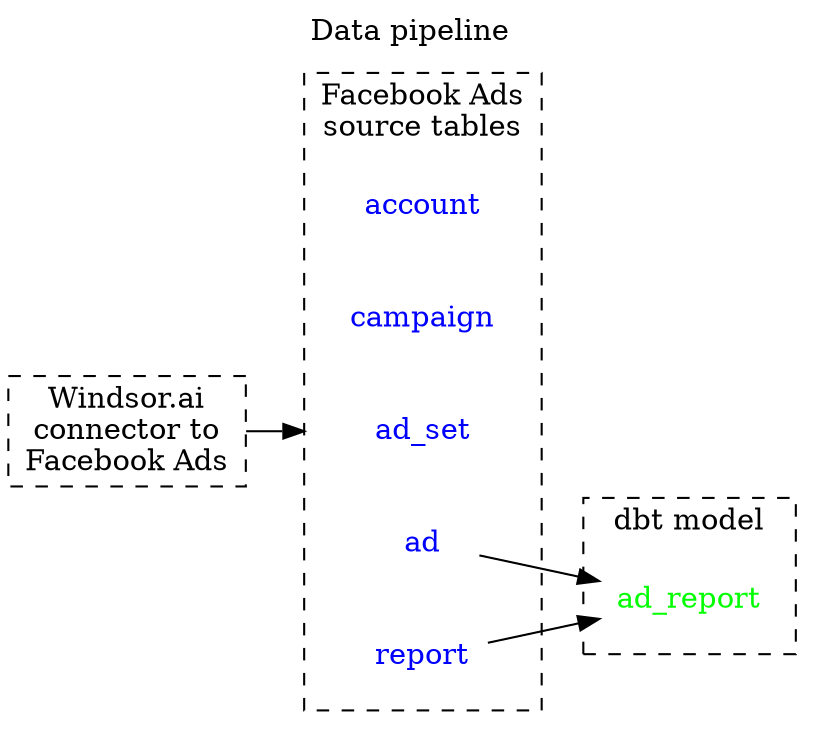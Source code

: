 # cd ~/Documents/Visuals/Windsor.ai/erp
# dot dbt_flow.gv -Tsvg -o dbt_flow.svg

digraph {
    labelloc=t;
    label="Data pipeline"
    rankdir=LR
    node[shape=none]
    compound=true
    
    Windsor  [label="Windsor.ai\nconnector to\nFacebook Ads" shape=rect style="dashed"]
    
    subgraph cluster_0 {
        style="dashed"
        label = "Facebook Ads\nsource tables"
        account [fontcolor=blue]
        campaign[fontcolor=blue]
        ad_set  [fontcolor=blue]
        ad      [fontcolor=blue]
        report  [fontcolor=blue]
    }
    
    subgraph cluster_1 {
        style="dashed"
        label = "dbt model"
        ad_report [fontcolor=green]
    }
    
    Windsor -> ad_set[lhead=cluster_0]
    
    ad     -> ad_report
    report -> ad_report
}
